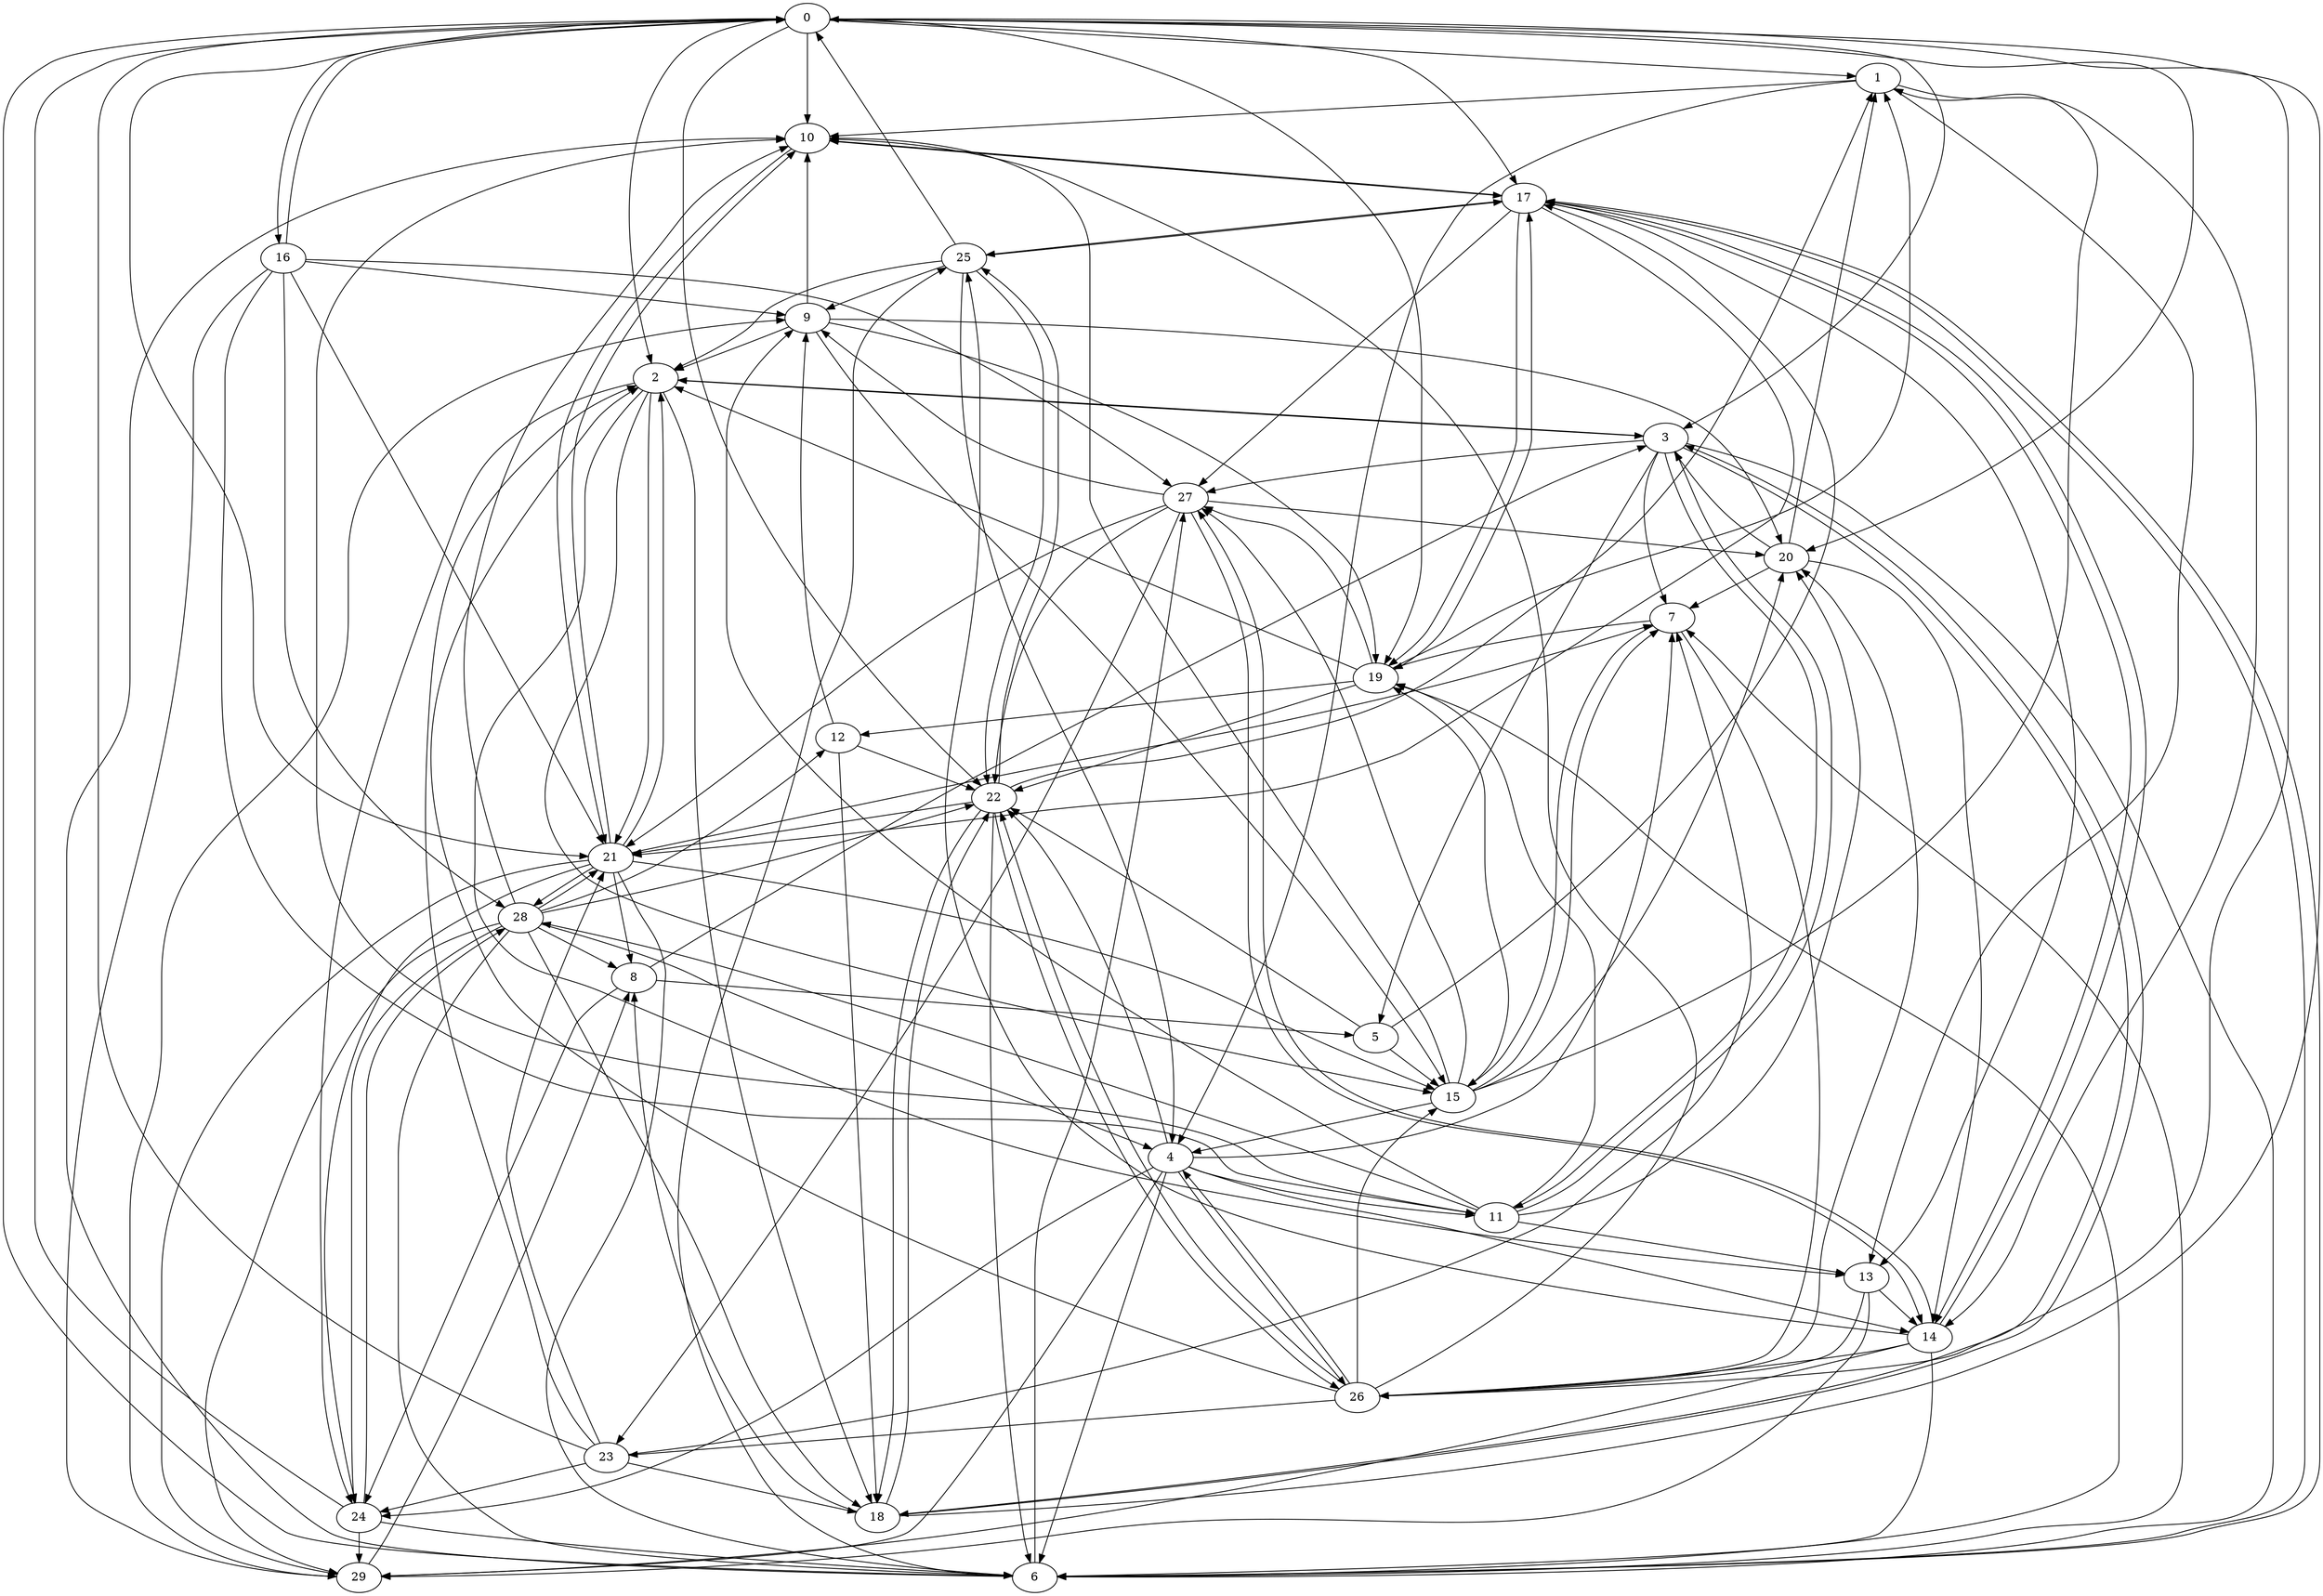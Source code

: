 digraph G {
	0 -> 1;
	0 -> 2;
	0 -> 3;
	0 -> 10;
	0 -> 16;
	0 -> 17;
	0 -> 19;
	0 -> 20;
	0 -> 21;
	0 -> 22;
	0 -> 26;
	1 -> 4;
	1 -> 10;
	1 -> 13;
	1 -> 14;
	2 -> 3;
	2 -> 13;
	2 -> 15;
	2 -> 18;
	2 -> 21;
	2 -> 24;
	3 -> 2;
	3 -> 5;
	3 -> 6;
	3 -> 7;
	3 -> 11;
	3 -> 18;
	3 -> 27;
	4 -> 6;
	4 -> 7;
	4 -> 11;
	4 -> 14;
	4 -> 22;
	4 -> 24;
	4 -> 26;
	4 -> 29;
	5 -> 15;
	5 -> 17;
	5 -> 22;
	6 -> 0;
	6 -> 7;
	6 -> 10;
	6 -> 17;
	6 -> 19;
	6 -> 25;
	6 -> 27;
	7 -> 15;
	7 -> 19;
	7 -> 26;
	8 -> 3;
	8 -> 5;
	8 -> 24;
	9 -> 2;
	9 -> 10;
	9 -> 15;
	9 -> 19;
	9 -> 20;
	10 -> 17;
	10 -> 21;
	11 -> 3;
	11 -> 9;
	11 -> 10;
	11 -> 13;
	11 -> 19;
	11 -> 20;
	11 -> 28;
	12 -> 9;
	12 -> 18;
	12 -> 22;
	13 -> 14;
	13 -> 26;
	13 -> 29;
	14 -> 6;
	14 -> 17;
	14 -> 25;
	14 -> 26;
	14 -> 27;
	14 -> 29;
	15 -> 1;
	15 -> 4;
	15 -> 7;
	15 -> 10;
	15 -> 19;
	15 -> 20;
	15 -> 27;
	16 -> 0;
	16 -> 9;
	16 -> 11;
	16 -> 21;
	16 -> 27;
	16 -> 28;
	16 -> 29;
	17 -> 6;
	17 -> 10;
	17 -> 13;
	17 -> 14;
	17 -> 19;
	17 -> 21;
	17 -> 25;
	17 -> 27;
	18 -> 0;
	18 -> 3;
	18 -> 8;
	18 -> 22;
	19 -> 1;
	19 -> 2;
	19 -> 12;
	19 -> 17;
	19 -> 22;
	19 -> 27;
	20 -> 1;
	20 -> 3;
	20 -> 7;
	20 -> 14;
	21 -> 2;
	21 -> 6;
	21 -> 7;
	21 -> 8;
	21 -> 10;
	21 -> 15;
	21 -> 24;
	21 -> 28;
	21 -> 29;
	22 -> 1;
	22 -> 6;
	22 -> 18;
	22 -> 21;
	22 -> 25;
	22 -> 26;
	23 -> 0;
	23 -> 2;
	23 -> 7;
	23 -> 18;
	23 -> 21;
	23 -> 24;
	24 -> 0;
	24 -> 6;
	24 -> 28;
	24 -> 29;
	25 -> 0;
	25 -> 2;
	25 -> 4;
	25 -> 9;
	25 -> 17;
	25 -> 22;
	26 -> 2;
	26 -> 4;
	26 -> 10;
	26 -> 15;
	26 -> 20;
	26 -> 22;
	26 -> 23;
	27 -> 9;
	27 -> 14;
	27 -> 20;
	27 -> 21;
	27 -> 22;
	27 -> 23;
	28 -> 4;
	28 -> 6;
	28 -> 8;
	28 -> 10;
	28 -> 12;
	28 -> 18;
	28 -> 21;
	28 -> 22;
	28 -> 24;
	28 -> 29;
	29 -> 8;
	29 -> 9;
}